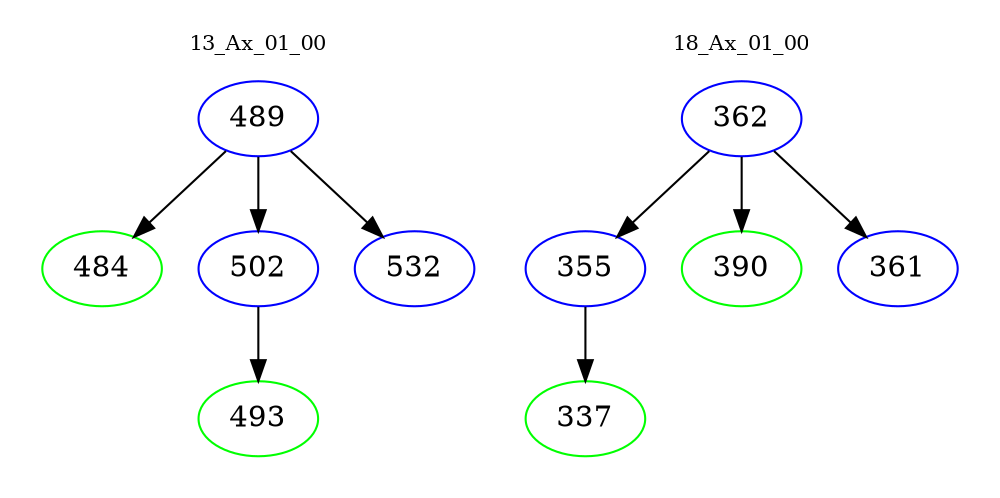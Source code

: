 digraph{
subgraph cluster_0 {
color = white
label = "13_Ax_01_00";
fontsize=10;
T0_489 [label="489", color="blue"]
T0_489 -> T0_484 [color="black"]
T0_484 [label="484", color="green"]
T0_489 -> T0_502 [color="black"]
T0_502 [label="502", color="blue"]
T0_502 -> T0_493 [color="black"]
T0_493 [label="493", color="green"]
T0_489 -> T0_532 [color="black"]
T0_532 [label="532", color="blue"]
}
subgraph cluster_1 {
color = white
label = "18_Ax_01_00";
fontsize=10;
T1_362 [label="362", color="blue"]
T1_362 -> T1_355 [color="black"]
T1_355 [label="355", color="blue"]
T1_355 -> T1_337 [color="black"]
T1_337 [label="337", color="green"]
T1_362 -> T1_390 [color="black"]
T1_390 [label="390", color="green"]
T1_362 -> T1_361 [color="black"]
T1_361 [label="361", color="blue"]
}
}
